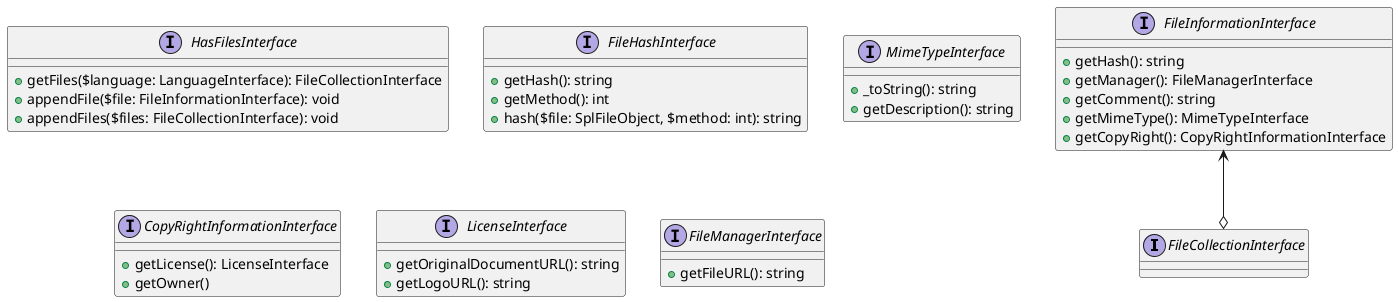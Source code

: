 @startuml

interface FileCollectionInterface {
}

interface HasFilesInterface {
    +getFiles($language: LanguageInterface): FileCollectionInterface
    +appendFile($file: FileInformationInterface): void
    +appendFiles($files: FileCollectionInterface): void
}

interface FileInformationInterface {
    +getHash(): string
    +getManager(): FileManagerInterface
    +getComment(): string
    +getMimeType(): MimeTypeInterface
    +getCopyRight(): CopyRightInformationInterface
}

interface FileHashInterface {
    +getHash(): string
    +getMethod(): int
    +hash($file: SplFileObject, $method: int): string
}

interface MimeTypeInterface {
    +_toString(): string
    +getDescription(): string
}

interface CopyRightInformationInterface {
    +getLicense(): LicenseInterface
    +getOwner()
}

interface LicenseInterface {
    +getOriginalDocumentURL(): string
    +getLogoURL(): string
}

interface FileManagerInterface {
    +getFileURL(): string
}

FileInformationInterface <--o FileCollectionInterface
@enduml